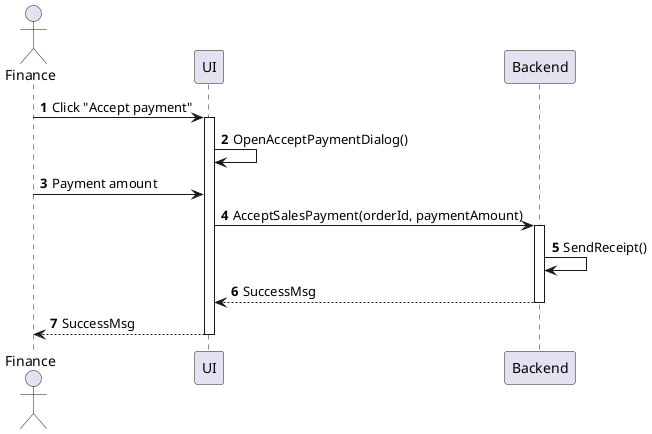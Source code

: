 @startuml sales-order-accept-payment
autonumber

actor "Finance" as a
participant UI as f
participant Backend as b

a -> f : Click "Accept payment"
activate f
f -> f : OpenAcceptPaymentDialog()
a -> f : Payment amount
f -> b : AcceptSalesPayment(orderId, paymentAmount)
activate b
b -> b : SendReceipt()
return SuccessMsg
return SuccessMsg
@enduml